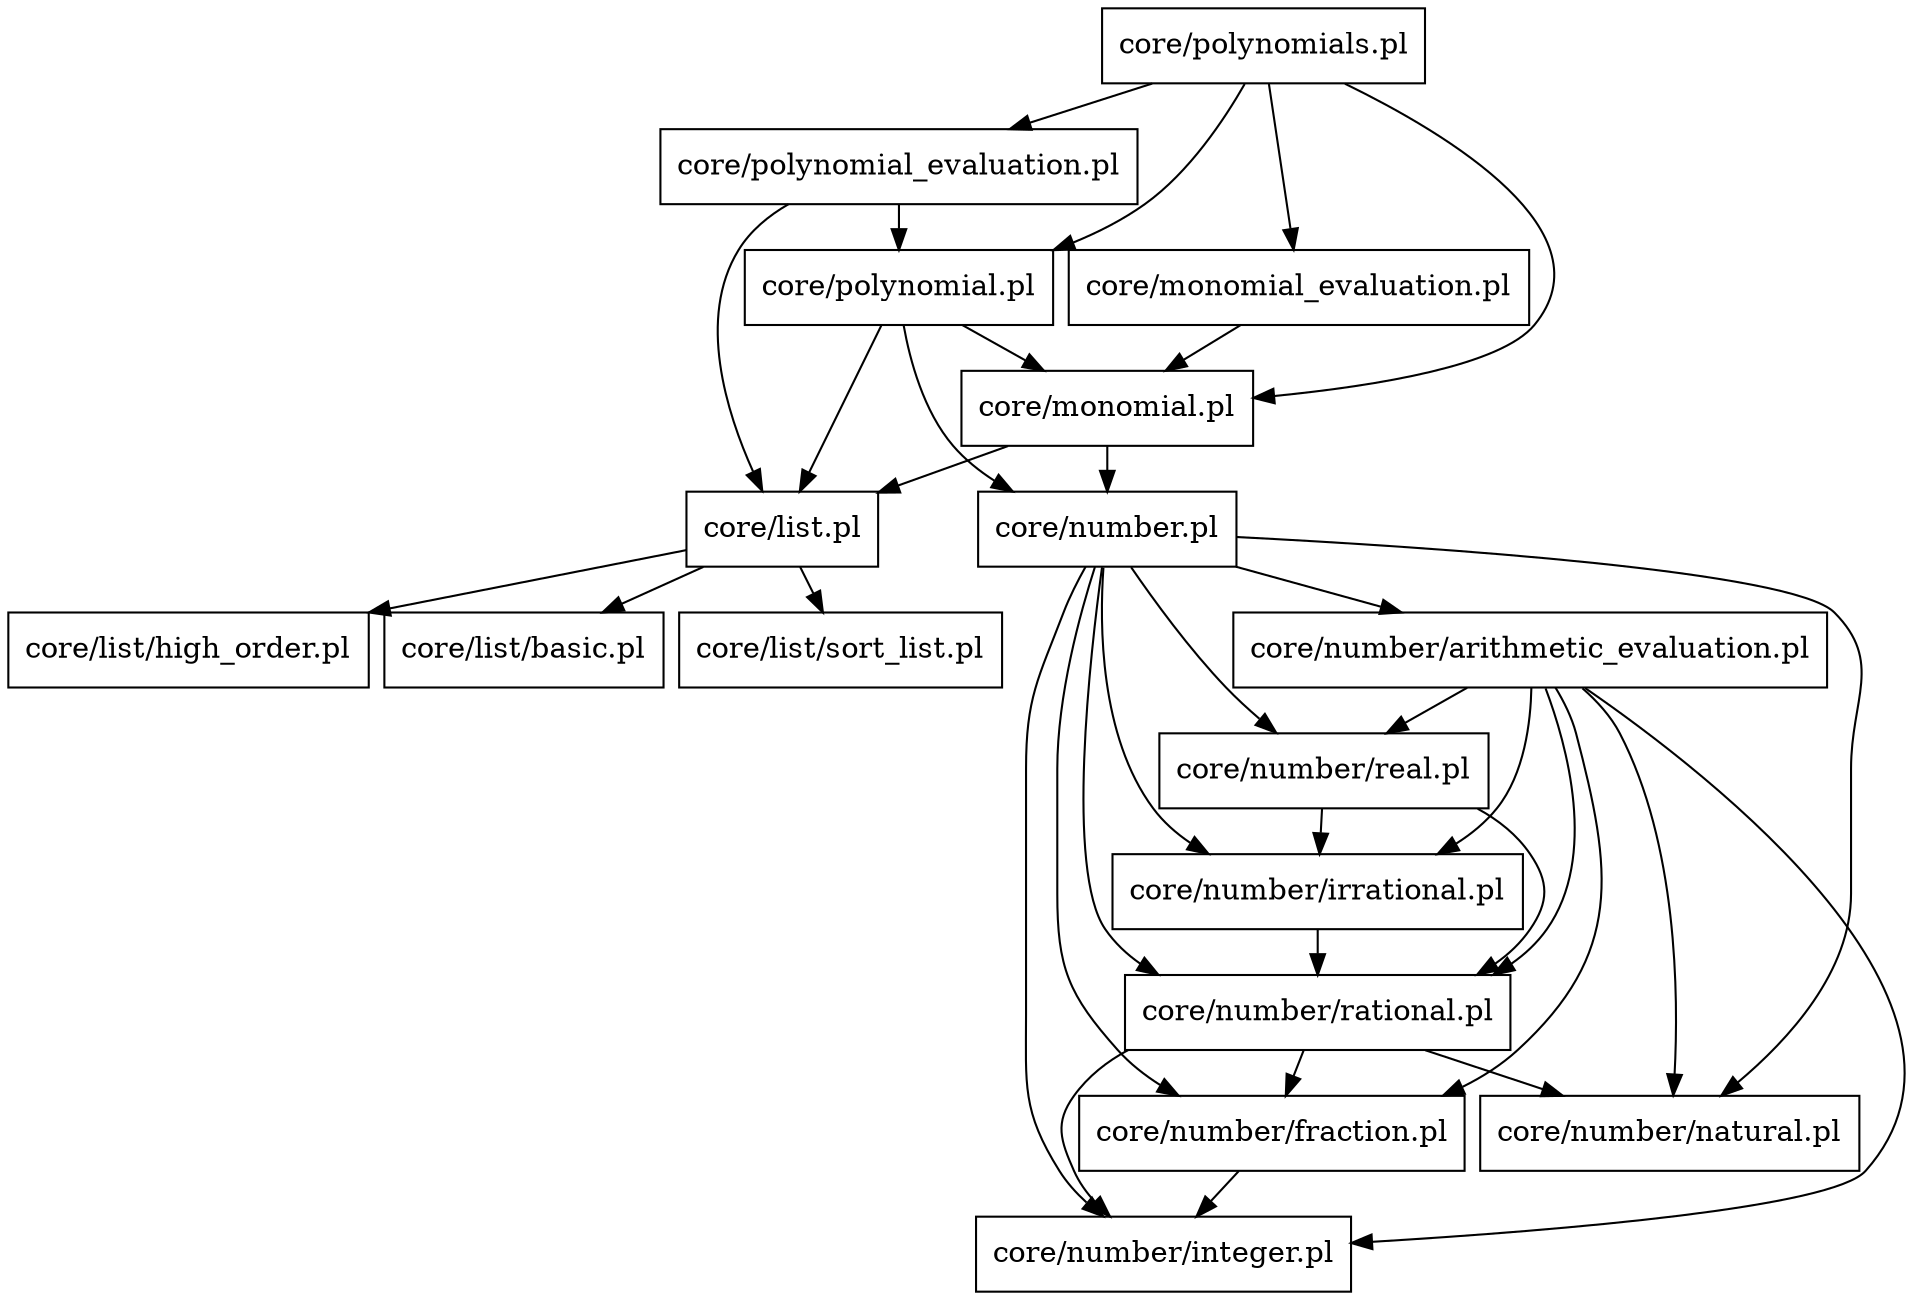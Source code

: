 digraph file_graph {
node [shape=rectangle]
nodesep = 0.1
ranksep = 0.3
"core/polynomials.pl" -> "core/polynomial_evaluation.pl"
"core/polynomials.pl" -> "core/monomial.pl"
"core/polynomials.pl" -> "core/polynomial.pl"
"core/polynomials.pl" -> "core/monomial_evaluation.pl"
"core/monomial_evaluation.pl" -> "core/monomial.pl"
"core/polynomial_evaluation.pl" -> "core/list.pl"
"core/polynomial_evaluation.pl" -> "core/polynomial.pl"
"core/number/rational.pl" -> "core/number/integer.pl"
"core/number/rational.pl" -> "core/number/natural.pl"
"core/number/rational.pl" -> "core/number/fraction.pl"
"core/number/irrational.pl" -> "core/number/rational.pl"
"core/monomial.pl" -> "core/number.pl"
"core/monomial.pl" -> "core/list.pl"
"core/number/arithmetic_evaluation.pl" -> "core/number/integer.pl"
"core/number/arithmetic_evaluation.pl" -> "core/number/natural.pl"
"core/number/arithmetic_evaluation.pl" -> "core/number/fraction.pl"
"core/number/arithmetic_evaluation.pl" -> "core/number/irrational.pl"
"core/number/arithmetic_evaluation.pl" -> "core/number/real.pl"
"core/number/arithmetic_evaluation.pl" -> "core/number/rational.pl"
"core/number.pl" -> "core/number/integer.pl"
"core/number.pl" -> "core/number/natural.pl"
"core/number.pl" -> "core/number/fraction.pl"
"core/number.pl" -> "core/number/irrational.pl"
"core/number.pl" -> "core/number/arithmetic_evaluation.pl"
"core/number.pl" -> "core/number/real.pl"
"core/number.pl" -> "core/number/rational.pl"
"core/polynomial.pl" -> "core/monomial.pl"
"core/polynomial.pl" -> "core/number.pl"
"core/polynomial.pl" -> "core/list.pl"
"core/number/real.pl" -> "core/number/irrational.pl"
"core/number/real.pl" -> "core/number/rational.pl"
"core/list.pl" -> "core/list/sort_list.pl"
"core/list.pl" -> "core/list/high_order.pl"
"core/list.pl" -> "core/list/basic.pl"
"core/number/fraction.pl" -> "core/number/integer.pl"
}

